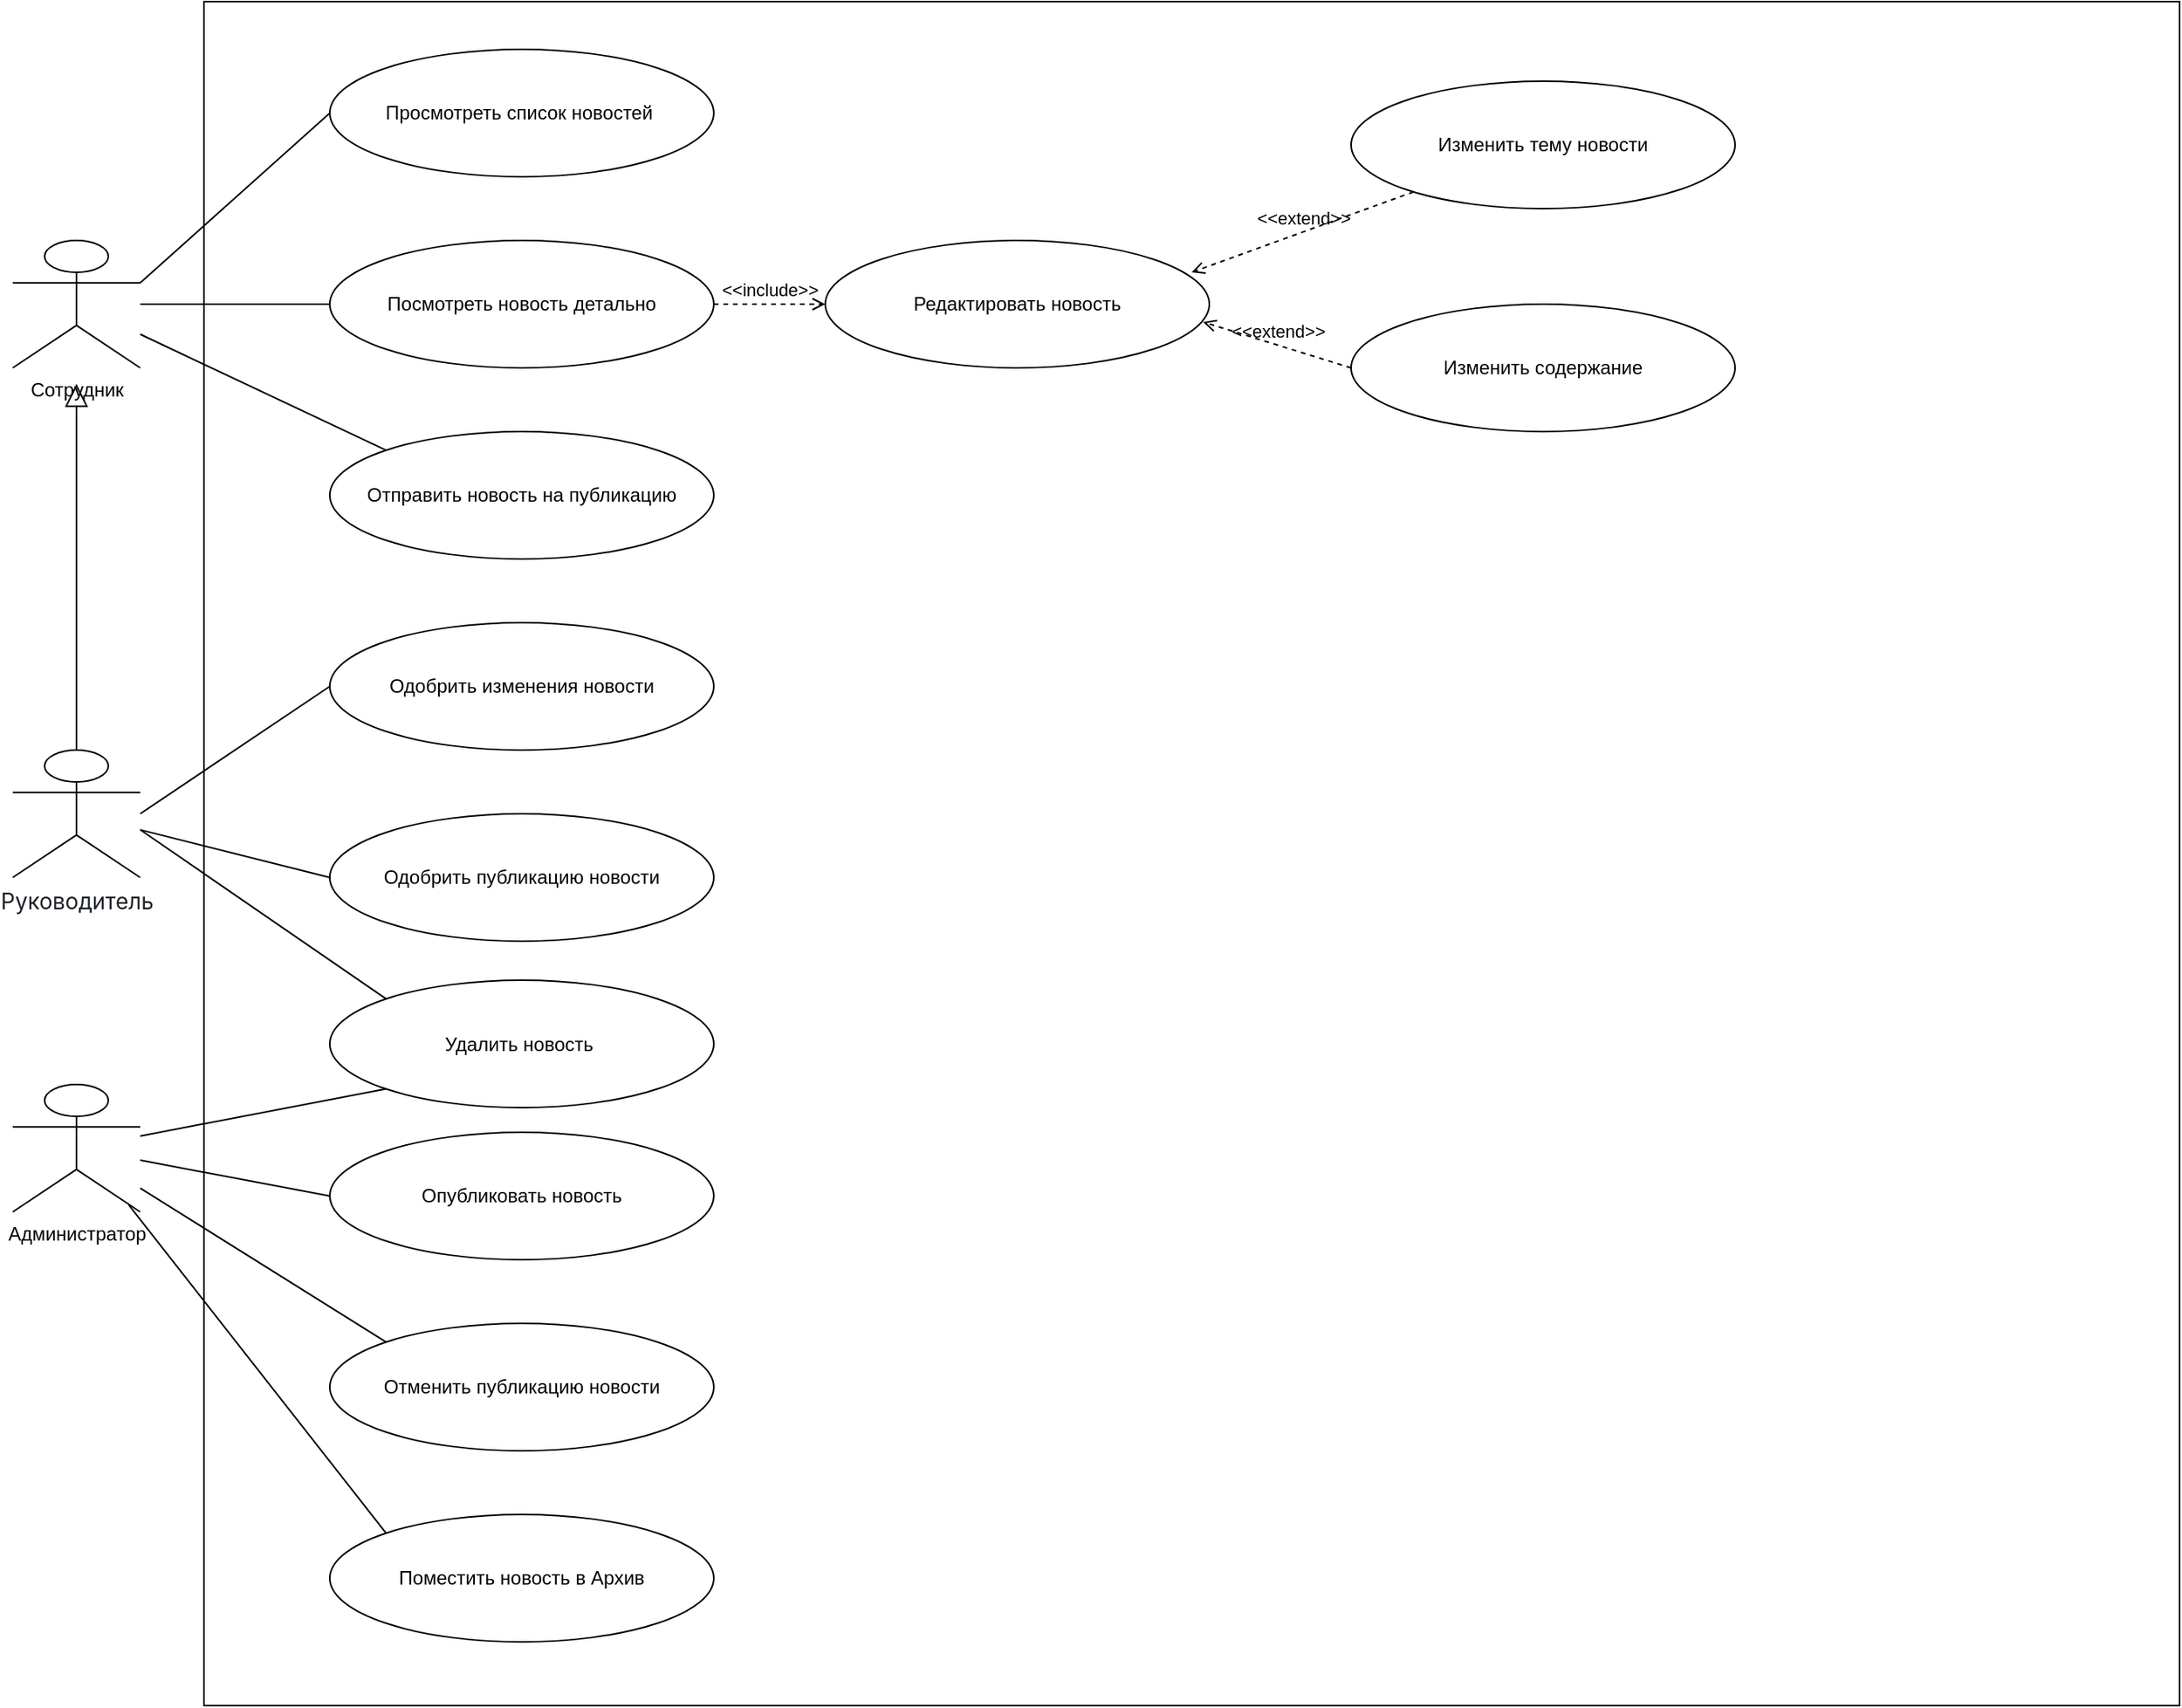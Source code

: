 <mxfile>
    <diagram name="Страница — 1" id="NKm2Fh7igrNM9elNS_53">
        <mxGraphModel dx="1670" dy="2121" grid="1" gridSize="10" guides="1" tooltips="1" connect="1" arrows="1" fold="1" page="1" pageScale="1" pageWidth="827" pageHeight="1169" math="0" shadow="0">
            <root>
                <mxCell id="0"/>
                <mxCell id="1" parent="0"/>
                <mxCell id="5KJkYA16pewE1ucpvy-T-1" value="Сотрудник" style="shape=umlActor;verticalLabelPosition=bottom;verticalAlign=top;html=1;fontColor=default;" parent="1" vertex="1">
                    <mxGeometry x="40" y="120" width="80" height="80" as="geometry"/>
                </mxCell>
                <mxCell id="5KJkYA16pewE1ucpvy-T-5" value="Просмотреть список новостей&amp;nbsp;" style="ellipse;whiteSpace=wrap;html=1;" parent="1" vertex="1">
                    <mxGeometry x="239" width="241" height="80" as="geometry"/>
                </mxCell>
                <mxCell id="5KJkYA16pewE1ucpvy-T-9" value="&lt;span style=&quot;color: rgb(31, 35, 40); font-family: -apple-system, BlinkMacSystemFont, &amp;quot;Segoe UI&amp;quot;, &amp;quot;Noto Sans&amp;quot;, Helvetica, Arial, sans-serif, &amp;quot;Apple Color Emoji&amp;quot;, &amp;quot;Segoe UI Emoji&amp;quot;; font-size: 14px; text-align: start; text-wrap: wrap; background-color: rgb(255, 255, 255);&quot;&gt;Руководитель&lt;/span&gt;&lt;div&gt;&lt;span style=&quot;color: rgb(31, 35, 40); font-family: -apple-system, BlinkMacSystemFont, &amp;quot;Segoe UI&amp;quot;, &amp;quot;Noto Sans&amp;quot;, Helvetica, Arial, sans-serif, &amp;quot;Apple Color Emoji&amp;quot;, &amp;quot;Segoe UI Emoji&amp;quot;; font-size: 14px; text-align: start; text-wrap: wrap; background-color: rgb(255, 255, 255);&quot;&gt;&lt;br&gt;&lt;/span&gt;&lt;/div&gt;" style="shape=umlActor;verticalLabelPosition=bottom;verticalAlign=top;html=1;outlineConnect=0;" parent="1" vertex="1">
                    <mxGeometry x="40" y="440" width="80" height="80" as="geometry"/>
                </mxCell>
                <mxCell id="5KJkYA16pewE1ucpvy-T-11" value="" style="endArrow=none;html=1;rounded=0;exitX=1;exitY=0.333;exitDx=0;exitDy=0;exitPerimeter=0;entryX=0;entryY=0.5;entryDx=0;entryDy=0;" parent="1" source="5KJkYA16pewE1ucpvy-T-1" target="5KJkYA16pewE1ucpvy-T-5" edge="1">
                    <mxGeometry width="50" height="50" relative="1" as="geometry">
                        <mxPoint x="510" y="450" as="sourcePoint"/>
                        <mxPoint x="560" y="400" as="targetPoint"/>
                    </mxGeometry>
                </mxCell>
                <mxCell id="5KJkYA16pewE1ucpvy-T-13" value="Администратор" style="shape=umlActor;verticalLabelPosition=bottom;verticalAlign=top;html=1;" parent="1" vertex="1">
                    <mxGeometry x="40" y="650" width="80" height="80" as="geometry"/>
                </mxCell>
                <mxCell id="5KJkYA16pewE1ucpvy-T-15" value="" style="endArrow=none;html=1;rounded=0;entryX=0;entryY=0.5;entryDx=0;entryDy=0;" parent="1" source="5KJkYA16pewE1ucpvy-T-1" target="2" edge="1">
                    <mxGeometry width="50" height="50" relative="1" as="geometry">
                        <mxPoint x="510" y="450" as="sourcePoint"/>
                        <mxPoint x="560" y="400" as="targetPoint"/>
                    </mxGeometry>
                </mxCell>
                <mxCell id="5KJkYA16pewE1ucpvy-T-20" value="" style="endArrow=none;html=1;rounded=0;entryX=0;entryY=0;entryDx=0;entryDy=0;" parent="1" source="5KJkYA16pewE1ucpvy-T-1" target="6" edge="1">
                    <mxGeometry width="50" height="50" relative="1" as="geometry">
                        <mxPoint x="220" y="420" as="sourcePoint"/>
                        <mxPoint x="300" y="230" as="targetPoint"/>
                    </mxGeometry>
                </mxCell>
                <mxCell id="5KJkYA16pewE1ucpvy-T-21" value="" style="endArrow=none;html=1;rounded=0;entryX=0;entryY=0.5;entryDx=0;entryDy=0;" parent="1" source="5KJkYA16pewE1ucpvy-T-9" target="9" edge="1">
                    <mxGeometry width="50" height="50" relative="1" as="geometry">
                        <mxPoint x="180" y="530" as="sourcePoint"/>
                        <mxPoint x="497.865" y="625.779" as="targetPoint"/>
                    </mxGeometry>
                </mxCell>
                <mxCell id="5KJkYA16pewE1ucpvy-T-24" value="" style="endArrow=none;html=1;rounded=0;entryX=0;entryY=0.5;entryDx=0;entryDy=0;" parent="1" source="5KJkYA16pewE1ucpvy-T-13" target="11" edge="1">
                    <mxGeometry width="50" height="50" relative="1" as="geometry">
                        <mxPoint x="180" y="660" as="sourcePoint"/>
                        <mxPoint x="215" y="730" as="targetPoint"/>
                    </mxGeometry>
                </mxCell>
                <mxCell id="5KJkYA16pewE1ucpvy-T-28" value="" style="endArrow=none;html=1;rounded=0;entryX=0;entryY=0;entryDx=0;entryDy=0;" parent="1" source="5KJkYA16pewE1ucpvy-T-13" target="12" edge="1">
                    <mxGeometry width="50" height="50" relative="1" as="geometry">
                        <mxPoint x="190" y="720" as="sourcePoint"/>
                        <mxPoint x="217.175" y="804.4" as="targetPoint"/>
                    </mxGeometry>
                </mxCell>
                <mxCell id="5KJkYA16pewE1ucpvy-T-31" value="" style="endArrow=none;html=1;rounded=0;entryX=0;entryY=0.5;entryDx=0;entryDy=0;" parent="1" target="8" edge="1">
                    <mxGeometry width="50" height="50" relative="1" as="geometry">
                        <mxPoint x="120" y="480" as="sourcePoint"/>
                        <mxPoint x="560" y="500" as="targetPoint"/>
                    </mxGeometry>
                </mxCell>
                <mxCell id="5KJkYA16pewE1ucpvy-T-37" value="&amp;lt;&amp;lt;include&amp;gt;&amp;gt;" style="html=1;verticalAlign=bottom;labelBackgroundColor=none;endArrow=open;endFill=0;dashed=1;rounded=0;exitX=1;exitY=0.5;exitDx=0;exitDy=0;" parent="1" source="2" target="3" edge="1">
                    <mxGeometry width="160" relative="1" as="geometry">
                        <mxPoint x="490" y="198.82" as="sourcePoint"/>
                        <mxPoint x="650" y="198.82" as="targetPoint"/>
                    </mxGeometry>
                </mxCell>
                <mxCell id="5KJkYA16pewE1ucpvy-T-42" value="&amp;lt;&amp;lt;extend&amp;gt;&amp;gt;" style="html=1;verticalAlign=bottom;labelBackgroundColor=none;endArrow=open;endFill=0;dashed=1;rounded=0;entryX=0.954;entryY=0.25;entryDx=0;entryDy=0;entryPerimeter=0;" parent="1" source="4" target="3" edge="1">
                    <mxGeometry width="160" relative="1" as="geometry">
                        <mxPoint x="710" y="320" as="sourcePoint"/>
                        <mxPoint x="870" y="320" as="targetPoint"/>
                    </mxGeometry>
                </mxCell>
                <mxCell id="5KJkYA16pewE1ucpvy-T-43" value="&amp;lt;&amp;lt;extend&amp;gt;&amp;gt;" style="html=1;verticalAlign=bottom;labelBackgroundColor=none;endArrow=open;endFill=0;dashed=1;rounded=0;entryX=0.984;entryY=0.64;entryDx=0;entryDy=0;exitX=0;exitY=0.5;exitDx=0;exitDy=0;entryPerimeter=0;" parent="1" source="5" target="3" edge="1">
                    <mxGeometry width="160" relative="1" as="geometry">
                        <mxPoint x="720" y="300" as="sourcePoint"/>
                        <mxPoint x="880" y="300" as="targetPoint"/>
                    </mxGeometry>
                </mxCell>
                <mxCell id="5KJkYA16pewE1ucpvy-T-47" value="" style="endArrow=none;html=1;rounded=0;exitX=0.91;exitY=0.945;exitDx=0;exitDy=0;exitPerimeter=0;entryX=0;entryY=0;entryDx=0;entryDy=0;" parent="1" source="5KJkYA16pewE1ucpvy-T-13" target="13" edge="1">
                    <mxGeometry width="50" height="50" relative="1" as="geometry">
                        <mxPoint x="210" y="810" as="sourcePoint"/>
                        <mxPoint x="260" y="760" as="targetPoint"/>
                    </mxGeometry>
                </mxCell>
                <mxCell id="5KJkYA16pewE1ucpvy-T-57" value="" style="endArrow=none;html=1;rounded=0;entryX=0;entryY=1;entryDx=0;entryDy=0;" parent="1" source="5KJkYA16pewE1ucpvy-T-13" target="10" edge="1">
                    <mxGeometry width="50" height="50" relative="1" as="geometry">
                        <mxPoint x="460" y="610" as="sourcePoint"/>
                        <mxPoint x="228.606" y="648.605" as="targetPoint"/>
                    </mxGeometry>
                </mxCell>
                <mxCell id="5KJkYA16pewE1ucpvy-T-62" value="" style="endArrow=none;html=1;rounded=0;entryX=0;entryY=0;entryDx=0;entryDy=0;" parent="1" target="10" edge="1">
                    <mxGeometry width="50" height="50" relative="1" as="geometry">
                        <mxPoint x="120" y="490" as="sourcePoint"/>
                        <mxPoint x="253.543" y="596.666" as="targetPoint"/>
                    </mxGeometry>
                </mxCell>
                <mxCell id="2" value="Посмотреть новость детально" style="ellipse;whiteSpace=wrap;html=1;" vertex="1" parent="1">
                    <mxGeometry x="239" y="120" width="241" height="80" as="geometry"/>
                </mxCell>
                <mxCell id="3" value="Редактировать новость" style="ellipse;whiteSpace=wrap;html=1;" vertex="1" parent="1">
                    <mxGeometry x="550" y="120" width="241" height="80" as="geometry"/>
                </mxCell>
                <mxCell id="4" value="Изменить тему новости" style="ellipse;whiteSpace=wrap;html=1;" vertex="1" parent="1">
                    <mxGeometry x="880" y="20" width="241" height="80" as="geometry"/>
                </mxCell>
                <mxCell id="5" value="Изменить содержание" style="ellipse;whiteSpace=wrap;html=1;" vertex="1" parent="1">
                    <mxGeometry x="880" y="160" width="241" height="80" as="geometry"/>
                </mxCell>
                <mxCell id="6" value="Отправить новость на публикацию" style="ellipse;whiteSpace=wrap;html=1;" vertex="1" parent="1">
                    <mxGeometry x="239" y="240" width="241" height="80" as="geometry"/>
                </mxCell>
                <mxCell id="7" value="" style="edgeStyle=none;html=1;endArrow=block;endFill=0;endSize=12;verticalAlign=bottom;rounded=0;exitX=0.5;exitY=0;exitDx=0;exitDy=0;exitPerimeter=0;" edge="1" parent="1" source="5KJkYA16pewE1ucpvy-T-9">
                    <mxGeometry width="160" relative="1" as="geometry">
                        <mxPoint x="110" y="396.235" as="sourcePoint"/>
                        <mxPoint x="80" y="210" as="targetPoint"/>
                    </mxGeometry>
                </mxCell>
                <mxCell id="8" value="Одобрить изменения новости" style="ellipse;whiteSpace=wrap;html=1;" vertex="1" parent="1">
                    <mxGeometry x="239" y="360" width="241" height="80" as="geometry"/>
                </mxCell>
                <mxCell id="9" value="Одобрить публикацию новости" style="ellipse;whiteSpace=wrap;html=1;" vertex="1" parent="1">
                    <mxGeometry x="239" y="480" width="241" height="80" as="geometry"/>
                </mxCell>
                <mxCell id="10" value="Удалить новость&amp;nbsp;" style="ellipse;whiteSpace=wrap;html=1;" vertex="1" parent="1">
                    <mxGeometry x="239" y="584.5" width="241" height="80" as="geometry"/>
                </mxCell>
                <mxCell id="11" value="Опубликовать новость" style="ellipse;whiteSpace=wrap;html=1;" vertex="1" parent="1">
                    <mxGeometry x="239" y="680" width="241" height="80" as="geometry"/>
                </mxCell>
                <mxCell id="12" value="Отменить публикацию новости" style="ellipse;whiteSpace=wrap;html=1;" vertex="1" parent="1">
                    <mxGeometry x="239" y="800" width="241" height="80" as="geometry"/>
                </mxCell>
                <mxCell id="13" value="Поместить новость в Архив" style="ellipse;whiteSpace=wrap;html=1;" vertex="1" parent="1">
                    <mxGeometry x="239" y="920" width="241" height="80" as="geometry"/>
                </mxCell>
                <mxCell id="14" value="" style="rounded=0;whiteSpace=wrap;html=1;align=right;fillColor=none;" vertex="1" parent="1">
                    <mxGeometry x="160" y="-30" width="1240" height="1070" as="geometry"/>
                </mxCell>
            </root>
        </mxGraphModel>
    </diagram>
</mxfile>